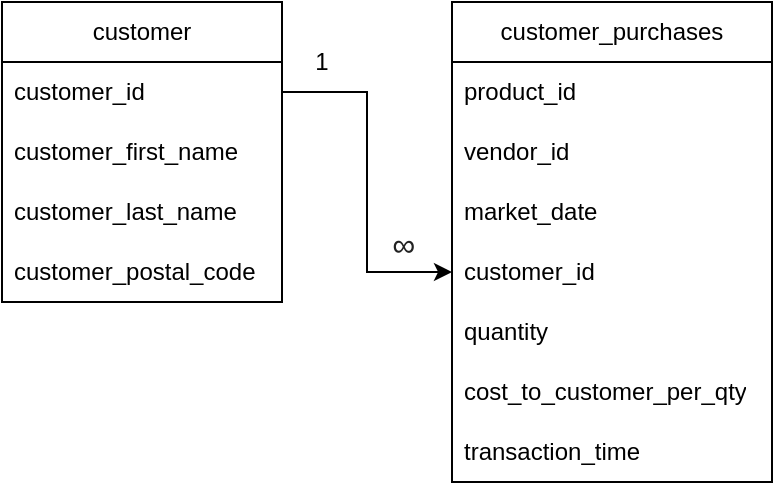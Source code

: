 <mxfile version="24.6.5" type="device">
  <diagram id="R2lEEEUBdFMjLlhIrx00" name="Page-1">
    <mxGraphModel dx="794" dy="454" grid="1" gridSize="10" guides="1" tooltips="1" connect="1" arrows="1" fold="1" page="1" pageScale="1" pageWidth="850" pageHeight="1100" math="0" shadow="0" extFonts="Permanent Marker^https://fonts.googleapis.com/css?family=Permanent+Marker">
      <root>
        <mxCell id="0" />
        <mxCell id="1" parent="0" />
        <mxCell id="fhJmAuqdGQFSoXN2xfUl-6" value="customer" style="swimlane;fontStyle=0;childLayout=stackLayout;horizontal=1;startSize=30;horizontalStack=0;resizeParent=1;resizeParentMax=0;resizeLast=0;collapsible=1;marginBottom=0;whiteSpace=wrap;html=1;" vertex="1" parent="1">
          <mxGeometry x="285" y="160" width="140" height="150" as="geometry" />
        </mxCell>
        <mxCell id="fhJmAuqdGQFSoXN2xfUl-7" value="customer_id" style="text;strokeColor=none;fillColor=none;align=left;verticalAlign=middle;spacingLeft=4;spacingRight=4;overflow=hidden;points=[[0,0.5],[1,0.5]];portConstraint=eastwest;rotatable=0;whiteSpace=wrap;html=1;" vertex="1" parent="fhJmAuqdGQFSoXN2xfUl-6">
          <mxGeometry y="30" width="140" height="30" as="geometry" />
        </mxCell>
        <mxCell id="fhJmAuqdGQFSoXN2xfUl-14" value="customer_first_name" style="text;strokeColor=none;fillColor=none;align=left;verticalAlign=middle;spacingLeft=4;spacingRight=4;overflow=hidden;points=[[0,0.5],[1,0.5]];portConstraint=eastwest;rotatable=0;whiteSpace=wrap;html=1;" vertex="1" parent="fhJmAuqdGQFSoXN2xfUl-6">
          <mxGeometry y="60" width="140" height="30" as="geometry" />
        </mxCell>
        <mxCell id="fhJmAuqdGQFSoXN2xfUl-8" value="customer_last_name" style="text;strokeColor=none;fillColor=none;align=left;verticalAlign=middle;spacingLeft=4;spacingRight=4;overflow=hidden;points=[[0,0.5],[1,0.5]];portConstraint=eastwest;rotatable=0;whiteSpace=wrap;html=1;" vertex="1" parent="fhJmAuqdGQFSoXN2xfUl-6">
          <mxGeometry y="90" width="140" height="30" as="geometry" />
        </mxCell>
        <mxCell id="fhJmAuqdGQFSoXN2xfUl-9" value="customer_postal_code" style="text;strokeColor=none;fillColor=none;align=left;verticalAlign=middle;spacingLeft=4;spacingRight=4;overflow=hidden;points=[[0,0.5],[1,0.5]];portConstraint=eastwest;rotatable=0;whiteSpace=wrap;html=1;" vertex="1" parent="fhJmAuqdGQFSoXN2xfUl-6">
          <mxGeometry y="120" width="140" height="30" as="geometry" />
        </mxCell>
        <mxCell id="fhJmAuqdGQFSoXN2xfUl-10" value="customer_purchases" style="swimlane;fontStyle=0;childLayout=stackLayout;horizontal=1;startSize=30;horizontalStack=0;resizeParent=1;resizeParentMax=0;resizeLast=0;collapsible=1;marginBottom=0;whiteSpace=wrap;html=1;" vertex="1" parent="1">
          <mxGeometry x="510" y="160" width="160" height="240" as="geometry" />
        </mxCell>
        <mxCell id="fhJmAuqdGQFSoXN2xfUl-11" value="product_id" style="text;strokeColor=none;fillColor=none;align=left;verticalAlign=middle;spacingLeft=4;spacingRight=4;overflow=hidden;points=[[0,0.5],[1,0.5]];portConstraint=eastwest;rotatable=0;whiteSpace=wrap;html=1;" vertex="1" parent="fhJmAuqdGQFSoXN2xfUl-10">
          <mxGeometry y="30" width="160" height="30" as="geometry" />
        </mxCell>
        <mxCell id="fhJmAuqdGQFSoXN2xfUl-12" value="vendor_id" style="text;strokeColor=none;fillColor=none;align=left;verticalAlign=middle;spacingLeft=4;spacingRight=4;overflow=hidden;points=[[0,0.5],[1,0.5]];portConstraint=eastwest;rotatable=0;whiteSpace=wrap;html=1;" vertex="1" parent="fhJmAuqdGQFSoXN2xfUl-10">
          <mxGeometry y="60" width="160" height="30" as="geometry" />
        </mxCell>
        <mxCell id="fhJmAuqdGQFSoXN2xfUl-13" value="market_date" style="text;strokeColor=none;fillColor=none;align=left;verticalAlign=middle;spacingLeft=4;spacingRight=4;overflow=hidden;points=[[0,0.5],[1,0.5]];portConstraint=eastwest;rotatable=0;whiteSpace=wrap;html=1;" vertex="1" parent="fhJmAuqdGQFSoXN2xfUl-10">
          <mxGeometry y="90" width="160" height="30" as="geometry" />
        </mxCell>
        <mxCell id="fhJmAuqdGQFSoXN2xfUl-18" value="customer_id" style="text;strokeColor=none;fillColor=none;align=left;verticalAlign=middle;spacingLeft=4;spacingRight=4;overflow=hidden;points=[[0,0.5],[1,0.5]];portConstraint=eastwest;rotatable=0;whiteSpace=wrap;html=1;" vertex="1" parent="fhJmAuqdGQFSoXN2xfUl-10">
          <mxGeometry y="120" width="160" height="30" as="geometry" />
        </mxCell>
        <mxCell id="fhJmAuqdGQFSoXN2xfUl-19" value="quantity" style="text;strokeColor=none;fillColor=none;align=left;verticalAlign=middle;spacingLeft=4;spacingRight=4;overflow=hidden;points=[[0,0.5],[1,0.5]];portConstraint=eastwest;rotatable=0;whiteSpace=wrap;html=1;" vertex="1" parent="fhJmAuqdGQFSoXN2xfUl-10">
          <mxGeometry y="150" width="160" height="30" as="geometry" />
        </mxCell>
        <mxCell id="fhJmAuqdGQFSoXN2xfUl-20" value="cost_to_customer_per_qty" style="text;strokeColor=none;fillColor=none;align=left;verticalAlign=middle;spacingLeft=4;spacingRight=4;overflow=hidden;points=[[0,0.5],[1,0.5]];portConstraint=eastwest;rotatable=0;whiteSpace=wrap;html=1;" vertex="1" parent="fhJmAuqdGQFSoXN2xfUl-10">
          <mxGeometry y="180" width="160" height="30" as="geometry" />
        </mxCell>
        <mxCell id="fhJmAuqdGQFSoXN2xfUl-21" value="transaction_time" style="text;strokeColor=none;fillColor=none;align=left;verticalAlign=middle;spacingLeft=4;spacingRight=4;overflow=hidden;points=[[0,0.5],[1,0.5]];portConstraint=eastwest;rotatable=0;whiteSpace=wrap;html=1;" vertex="1" parent="fhJmAuqdGQFSoXN2xfUl-10">
          <mxGeometry y="210" width="160" height="30" as="geometry" />
        </mxCell>
        <mxCell id="fhJmAuqdGQFSoXN2xfUl-23" style="edgeStyle=orthogonalEdgeStyle;rounded=0;orthogonalLoop=1;jettySize=auto;html=1;exitX=1;exitY=0.5;exitDx=0;exitDy=0;entryX=0;entryY=0.5;entryDx=0;entryDy=0;" edge="1" parent="1" source="fhJmAuqdGQFSoXN2xfUl-7" target="fhJmAuqdGQFSoXN2xfUl-18">
          <mxGeometry relative="1" as="geometry" />
        </mxCell>
        <mxCell id="fhJmAuqdGQFSoXN2xfUl-24" value="1" style="text;strokeColor=none;align=center;fillColor=none;html=1;verticalAlign=middle;whiteSpace=wrap;rounded=0;" vertex="1" parent="1">
          <mxGeometry x="430" y="180" width="30" height="20" as="geometry" />
        </mxCell>
        <mxCell id="fhJmAuqdGQFSoXN2xfUl-27" value="&lt;span style=&quot;color: rgb(34, 34, 34); font-family: Arial, Verdana, Helvetica, sans-serif; font-size: 16px; text-align: start;&quot;&gt;∞&lt;/span&gt;" style="text;strokeColor=none;align=center;fillColor=none;html=1;verticalAlign=middle;whiteSpace=wrap;rounded=0;" vertex="1" parent="1">
          <mxGeometry x="471" y="271" width="30" height="20" as="geometry" />
        </mxCell>
      </root>
    </mxGraphModel>
  </diagram>
</mxfile>
